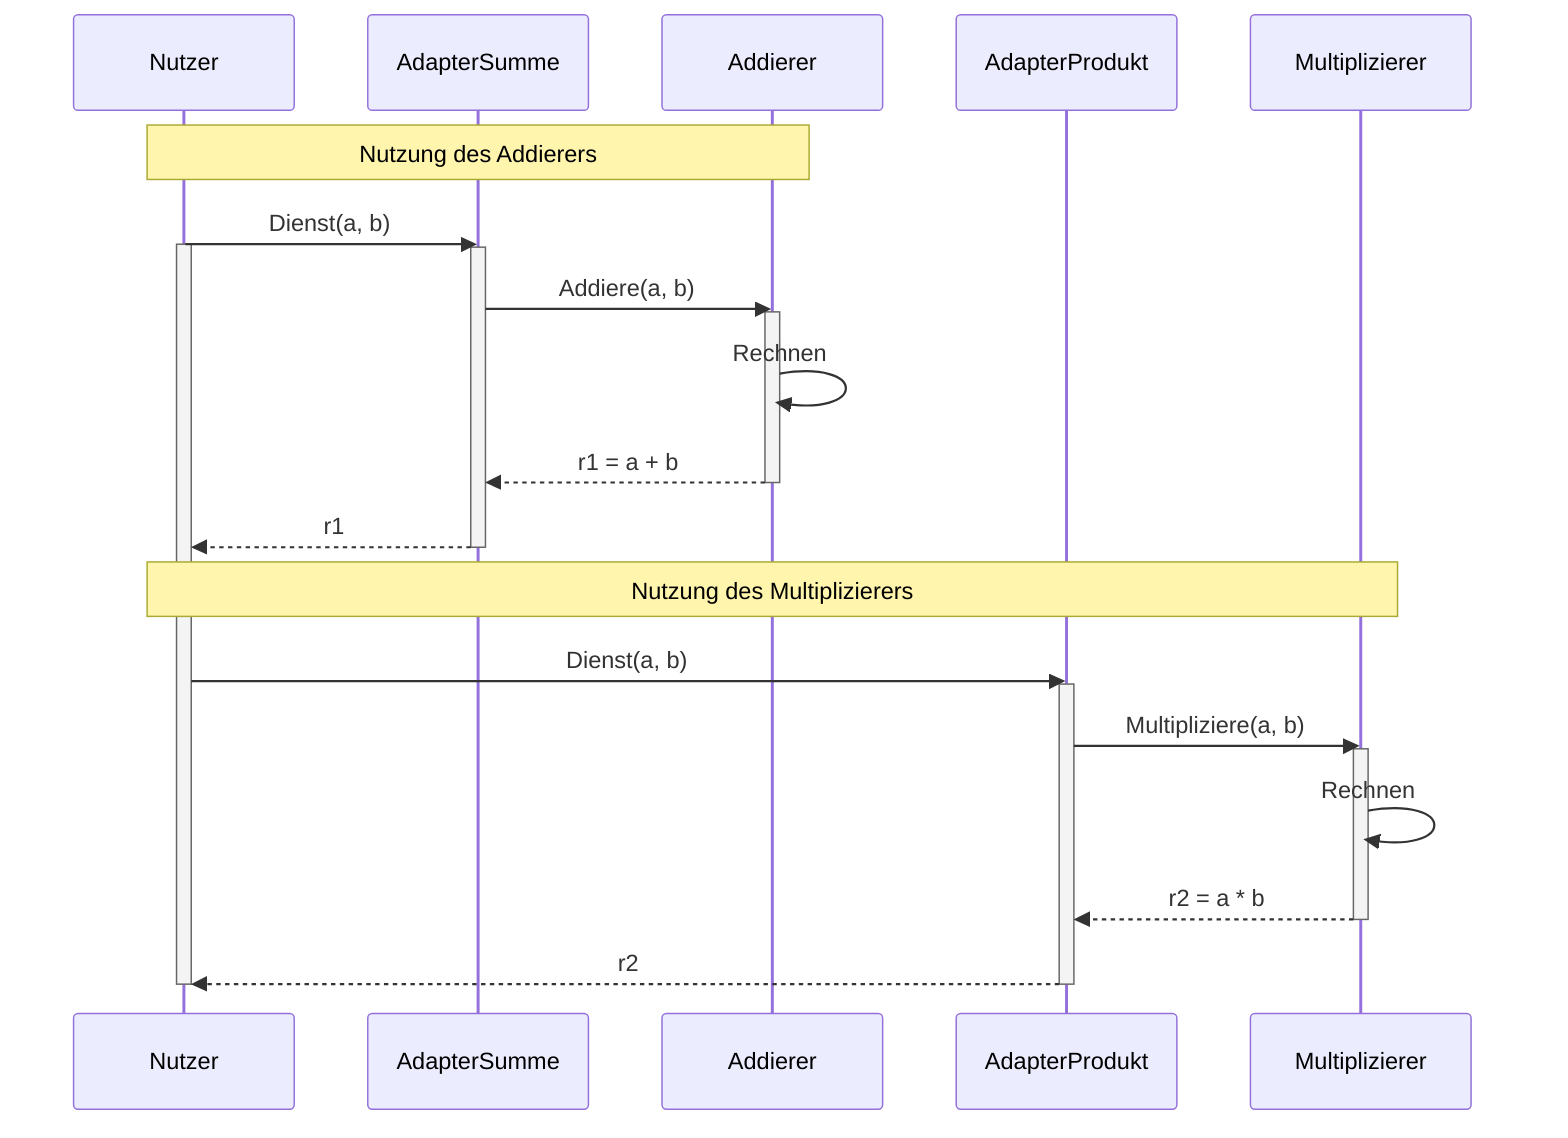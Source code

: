 sequenceDiagram

    participant Nutzer
    participant AdapterSumme
    participant Addierer
    participant AdapterProdukt
    participant Multiplizierer

    note over Nutzer,Addierer: Nutzung des Addierers

    Nutzer ->> AdapterSumme: Dienst(a, b)

    activate Nutzer
    activate AdapterSumme
    
    AdapterSumme ->> Addierer: Addiere(a, b)

    activate Addierer

    Addierer ->> Addierer: Rechnen
    
    Addierer -->> AdapterSumme: r1 = a + b

    deactivate Addierer

    AdapterSumme -->> Nutzer: r1

    deactivate AdapterSumme

    note over Nutzer,Multiplizierer: Nutzung des Multiplizierers

    Nutzer ->> AdapterProdukt: Dienst(a, b)

    activate AdapterProdukt

    AdapterProdukt ->> Multiplizierer: Multipliziere(a, b)

    activate Multiplizierer

    Multiplizierer ->> Multiplizierer: Rechnen

    Multiplizierer -->> AdapterProdukt: r2 = a * b

    deactivate Multiplizierer

    AdapterProdukt -->> Nutzer: r2

    deactivate AdapterProdukt

    deactivate Nutzer